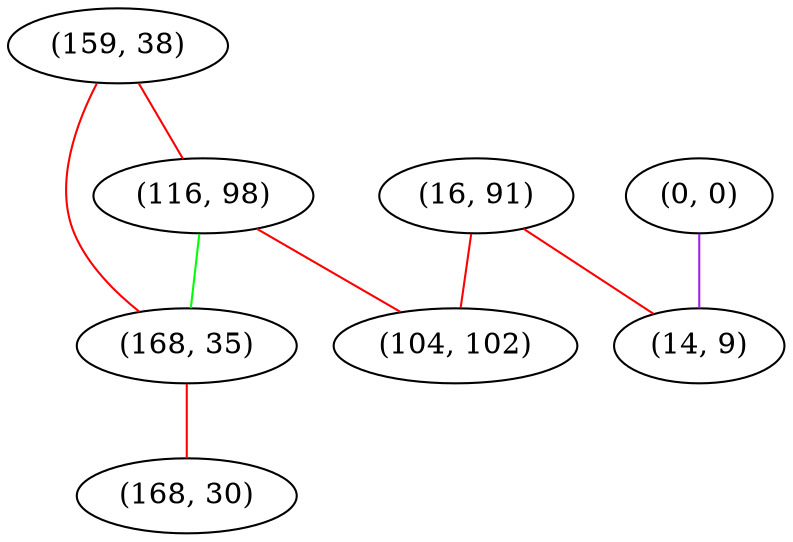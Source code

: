 graph "" {
"(159, 38)";
"(0, 0)";
"(116, 98)";
"(168, 35)";
"(168, 30)";
"(16, 91)";
"(104, 102)";
"(14, 9)";
"(159, 38)" -- "(116, 98)"  [color=red, key=0, weight=1];
"(159, 38)" -- "(168, 35)"  [color=red, key=0, weight=1];
"(0, 0)" -- "(14, 9)"  [color=purple, key=0, weight=4];
"(116, 98)" -- "(104, 102)"  [color=red, key=0, weight=1];
"(116, 98)" -- "(168, 35)"  [color=green, key=0, weight=2];
"(168, 35)" -- "(168, 30)"  [color=red, key=0, weight=1];
"(16, 91)" -- "(104, 102)"  [color=red, key=0, weight=1];
"(16, 91)" -- "(14, 9)"  [color=red, key=0, weight=1];
}
